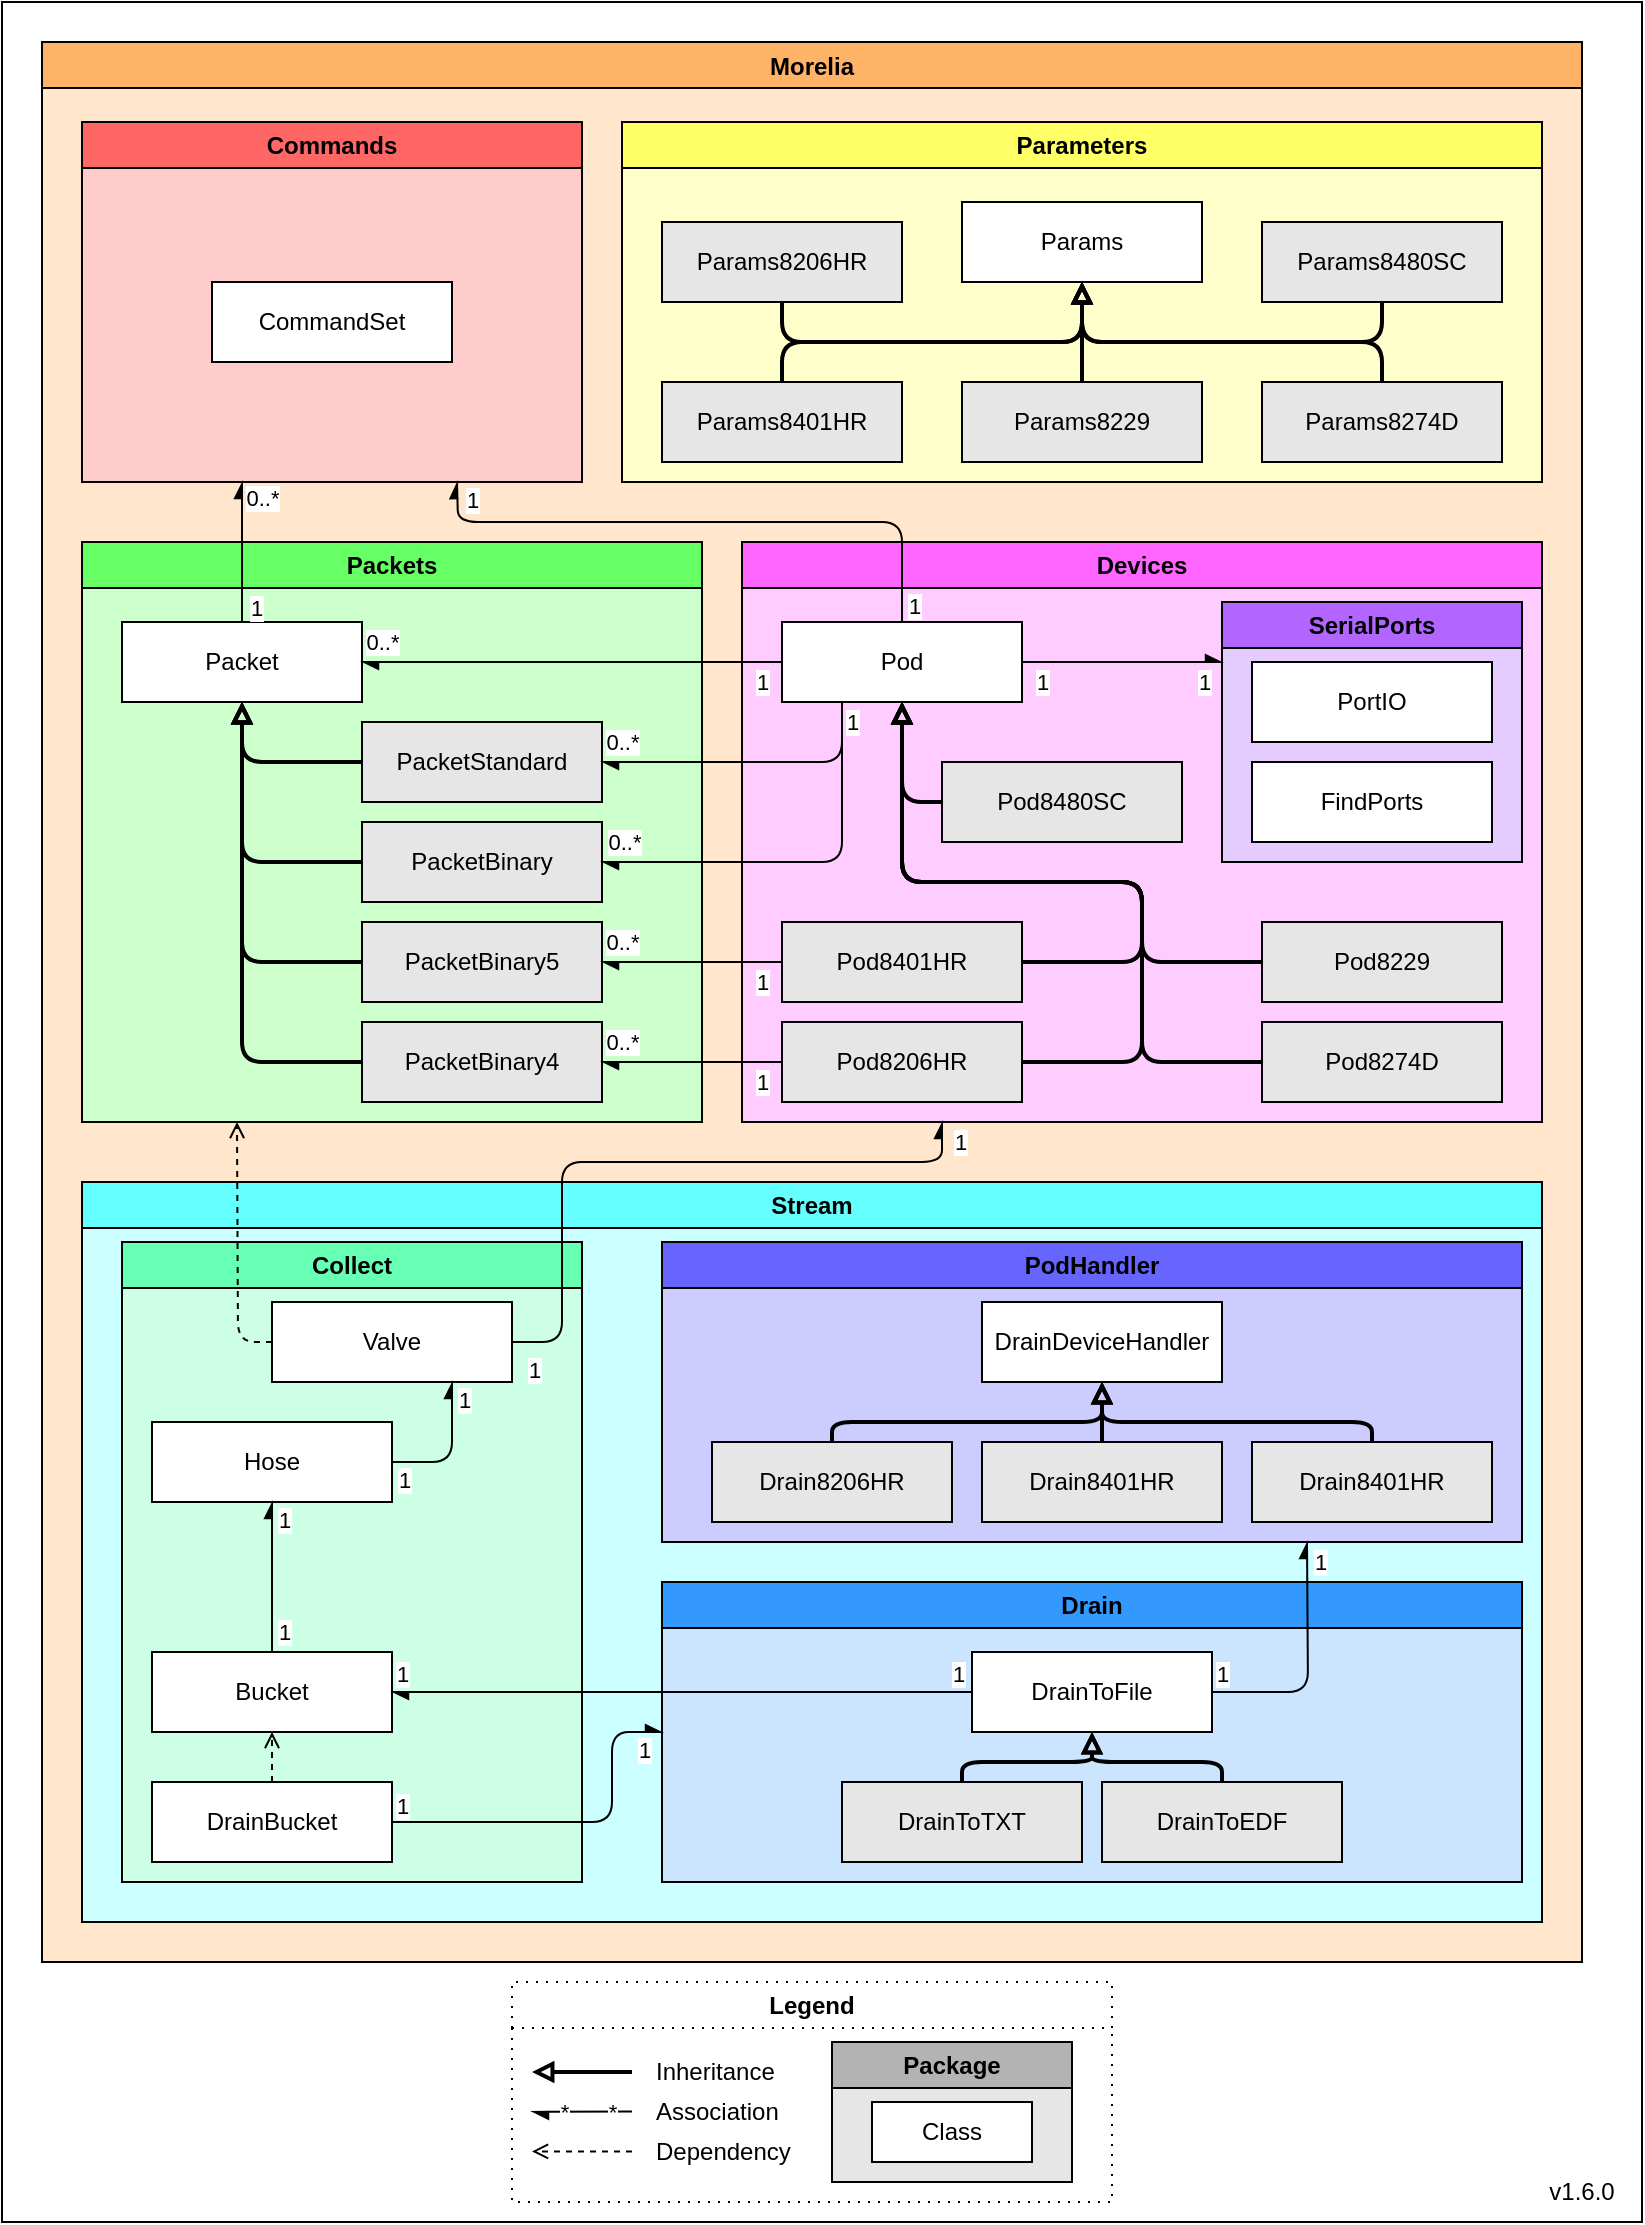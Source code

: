 <mxfile version="21.5.1" type="device">
  <diagram id="GMMU_4wCv8EB_56lTGJv" name="PodApi">
    <mxGraphModel dx="2268" dy="1927" grid="1" gridSize="10" guides="1" tooltips="1" connect="1" arrows="1" fold="1" page="1" pageScale="1" pageWidth="850" pageHeight="1100" background="none" math="0" shadow="0">
      <root>
        <mxCell id="0" />
        <mxCell id="1" parent="0" />
        <mxCell id="dpIC4NpXiSyp9hOxqpC6-1" value="" style="rounded=0;whiteSpace=wrap;html=1;" parent="1" vertex="1">
          <mxGeometry x="-830" y="-1090" width="820" height="1110" as="geometry" />
        </mxCell>
        <mxCell id="dpIC4NpXiSyp9hOxqpC6-11" value="v1.6.0" style="text;html=1;strokeColor=none;fillColor=none;align=center;verticalAlign=middle;whiteSpace=wrap;rounded=0;fontStyle=0" parent="1" vertex="1">
          <mxGeometry x="-70" y="-10" width="60" height="30" as="geometry" />
        </mxCell>
        <mxCell id="dpIC4NpXiSyp9hOxqpC6-12" value="Morelia" style="swimlane;startSize=23;fillColor=#FFB366;gradientColor=none;swimlaneFillColor=#FFE6CC;" parent="1" vertex="1">
          <mxGeometry x="-810" y="-1070" width="770" height="960" as="geometry" />
        </mxCell>
        <mxCell id="dpIC4NpXiSyp9hOxqpC6-13" value="Parameters" style="swimlane;whiteSpace=wrap;html=1;fillColor=#FFFF66;gradientColor=none;swimlaneFillColor=#FFFFCC;" parent="dpIC4NpXiSyp9hOxqpC6-12" vertex="1">
          <mxGeometry x="290" y="40" width="460" height="180" as="geometry" />
        </mxCell>
        <mxCell id="dpIC4NpXiSyp9hOxqpC6-14" value="&lt;span&gt;Params8206HR&lt;/span&gt;" style="rounded=0;whiteSpace=wrap;html=1;fontStyle=0;fillColor=#E6E6E6;" parent="dpIC4NpXiSyp9hOxqpC6-13" vertex="1">
          <mxGeometry x="20" y="50" width="120" height="40" as="geometry" />
        </mxCell>
        <mxCell id="dpIC4NpXiSyp9hOxqpC6-15" value="Params8401HR" style="rounded=0;whiteSpace=wrap;html=1;fontStyle=0;fillColor=#E6E6E6;" parent="dpIC4NpXiSyp9hOxqpC6-13" vertex="1">
          <mxGeometry x="20" y="130" width="120" height="40" as="geometry" />
        </mxCell>
        <mxCell id="dpIC4NpXiSyp9hOxqpC6-16" value="Params8229" style="rounded=0;whiteSpace=wrap;html=1;fontStyle=0;fillColor=#E6E6E6;" parent="dpIC4NpXiSyp9hOxqpC6-13" vertex="1">
          <mxGeometry x="170" y="130" width="120" height="40" as="geometry" />
        </mxCell>
        <mxCell id="dpIC4NpXiSyp9hOxqpC6-17" value="Params8480SC" style="rounded=0;whiteSpace=wrap;html=1;fontStyle=0;fillColor=#E6E6E6;" parent="dpIC4NpXiSyp9hOxqpC6-13" vertex="1">
          <mxGeometry x="320" y="50" width="120" height="40" as="geometry" />
        </mxCell>
        <mxCell id="dpIC4NpXiSyp9hOxqpC6-18" value="Params" style="rounded=0;whiteSpace=wrap;html=1;fontStyle=0" parent="dpIC4NpXiSyp9hOxqpC6-13" vertex="1">
          <mxGeometry x="170" y="40" width="120" height="40" as="geometry" />
        </mxCell>
        <mxCell id="dpIC4NpXiSyp9hOxqpC6-19" value="" style="endArrow=block;html=1;endFill=0;strokeWidth=2;fontStyle=0;entryX=0.5;entryY=1;entryDx=0;entryDy=0;exitX=0.5;exitY=1;exitDx=0;exitDy=0;" parent="dpIC4NpXiSyp9hOxqpC6-13" source="dpIC4NpXiSyp9hOxqpC6-17" target="dpIC4NpXiSyp9hOxqpC6-18" edge="1">
          <mxGeometry width="50" height="50" relative="1" as="geometry">
            <mxPoint x="-730" y="-584.78" as="sourcePoint" />
            <mxPoint x="-784" y="-618.78" as="targetPoint" />
            <Array as="points">
              <mxPoint x="380" y="110" />
              <mxPoint x="230" y="110" />
            </Array>
          </mxGeometry>
        </mxCell>
        <mxCell id="dpIC4NpXiSyp9hOxqpC6-20" value="" style="endArrow=block;html=1;endFill=0;strokeWidth=2;fontStyle=0;exitX=0.5;exitY=1;exitDx=0;exitDy=0;" parent="dpIC4NpXiSyp9hOxqpC6-13" source="dpIC4NpXiSyp9hOxqpC6-14" edge="1">
          <mxGeometry width="50" height="50" relative="1" as="geometry">
            <mxPoint x="-130" y="-973.78" as="sourcePoint" />
            <mxPoint x="230" y="80" as="targetPoint" />
            <Array as="points">
              <mxPoint x="80" y="110" />
              <mxPoint x="230" y="110" />
            </Array>
          </mxGeometry>
        </mxCell>
        <mxCell id="dpIC4NpXiSyp9hOxqpC6-21" value="" style="endArrow=block;html=1;endFill=0;strokeWidth=2;fontStyle=0;entryX=0.5;entryY=1;entryDx=0;entryDy=0;exitX=0.5;exitY=0;exitDx=0;exitDy=0;" parent="dpIC4NpXiSyp9hOxqpC6-13" source="dpIC4NpXiSyp9hOxqpC6-15" target="dpIC4NpXiSyp9hOxqpC6-18" edge="1">
          <mxGeometry width="50" height="50" relative="1" as="geometry">
            <mxPoint x="-940" y="-518.78" as="sourcePoint" />
            <mxPoint x="170" y="80" as="targetPoint" />
            <Array as="points">
              <mxPoint x="80" y="110" />
              <mxPoint x="230" y="110" />
            </Array>
          </mxGeometry>
        </mxCell>
        <mxCell id="dpIC4NpXiSyp9hOxqpC6-22" value="" style="endArrow=block;html=1;endFill=0;strokeWidth=2;fontStyle=0" parent="dpIC4NpXiSyp9hOxqpC6-13" source="dpIC4NpXiSyp9hOxqpC6-16" target="dpIC4NpXiSyp9hOxqpC6-18" edge="1">
          <mxGeometry width="50" height="50" relative="1" as="geometry">
            <mxPoint x="-910" y="-871.78" as="sourcePoint" />
            <mxPoint x="-942" y="-855.78" as="targetPoint" />
          </mxGeometry>
        </mxCell>
        <mxCell id="ScOcH5c-sK1ieW0DZda--1" value="Params8274D" style="rounded=0;whiteSpace=wrap;html=1;fontStyle=0;fillColor=#E6E6E6;" parent="dpIC4NpXiSyp9hOxqpC6-13" vertex="1">
          <mxGeometry x="320" y="130" width="120" height="40" as="geometry" />
        </mxCell>
        <mxCell id="ScOcH5c-sK1ieW0DZda--2" value="" style="endArrow=block;html=1;endFill=0;strokeWidth=2;fontStyle=0;exitX=0.5;exitY=0;exitDx=0;exitDy=0;entryX=0.5;entryY=1;entryDx=0;entryDy=0;" parent="dpIC4NpXiSyp9hOxqpC6-13" source="ScOcH5c-sK1ieW0DZda--1" target="dpIC4NpXiSyp9hOxqpC6-18" edge="1">
          <mxGeometry width="50" height="50" relative="1" as="geometry">
            <mxPoint x="135" y="110" as="sourcePoint" />
            <mxPoint x="180" y="90" as="targetPoint" />
            <Array as="points">
              <mxPoint x="380" y="110" />
              <mxPoint x="230" y="110" />
            </Array>
          </mxGeometry>
        </mxCell>
        <mxCell id="dpIC4NpXiSyp9hOxqpC6-23" value="Commands" style="swimlane;whiteSpace=wrap;html=1;fillColor=#FF6666;swimlaneLine=1;swimlaneFillColor=#FFCCCC;" parent="dpIC4NpXiSyp9hOxqpC6-12" vertex="1">
          <mxGeometry x="20" y="40" width="250" height="180" as="geometry" />
        </mxCell>
        <mxCell id="dpIC4NpXiSyp9hOxqpC6-24" value="CommandSet" style="rounded=0;whiteSpace=wrap;html=1;fontStyle=0" parent="dpIC4NpXiSyp9hOxqpC6-23" vertex="1">
          <mxGeometry x="65" y="80" width="120" height="40" as="geometry" />
        </mxCell>
        <mxCell id="dpIC4NpXiSyp9hOxqpC6-25" value="Packets" style="swimlane;whiteSpace=wrap;html=1;fillColor=#66FF66;swimlaneFillColor=#CCFFCC;" parent="dpIC4NpXiSyp9hOxqpC6-12" vertex="1">
          <mxGeometry x="20" y="250.0" width="310" height="290" as="geometry">
            <mxRectangle x="20" y="250" width="90" height="30" as="alternateBounds" />
          </mxGeometry>
        </mxCell>
        <mxCell id="dpIC4NpXiSyp9hOxqpC6-26" value="Packet" style="rounded=0;whiteSpace=wrap;html=1;fontStyle=0" parent="dpIC4NpXiSyp9hOxqpC6-25" vertex="1">
          <mxGeometry x="20" y="40" width="120" height="40" as="geometry" />
        </mxCell>
        <mxCell id="dpIC4NpXiSyp9hOxqpC6-27" value="&lt;span&gt;PacketStandard&lt;/span&gt;" style="rounded=0;whiteSpace=wrap;html=1;fontStyle=0;fillColor=#E6E6E6;" parent="dpIC4NpXiSyp9hOxqpC6-25" vertex="1">
          <mxGeometry x="140" y="90" width="120" height="40" as="geometry" />
        </mxCell>
        <mxCell id="dpIC4NpXiSyp9hOxqpC6-29" value="PacketBinary" style="rounded=0;whiteSpace=wrap;html=1;fontStyle=0;fillColor=#E6E6E6;" parent="dpIC4NpXiSyp9hOxqpC6-25" vertex="1">
          <mxGeometry x="140" y="140" width="120" height="40" as="geometry" />
        </mxCell>
        <mxCell id="dpIC4NpXiSyp9hOxqpC6-31" value="&lt;span&gt;PacketBinary5&lt;/span&gt;" style="rounded=0;whiteSpace=wrap;html=1;fontStyle=0;fillColor=#E6E6E6;" parent="dpIC4NpXiSyp9hOxqpC6-25" vertex="1">
          <mxGeometry x="140.0" y="190" width="120" height="40" as="geometry" />
        </mxCell>
        <mxCell id="EIE7plfL608XZSfeBqzb-5" value="" style="endArrow=block;html=1;endFill=0;strokeWidth=2;fontStyle=0;exitX=0;exitY=0.5;exitDx=0;exitDy=0;entryX=0.5;entryY=1;entryDx=0;entryDy=0;" parent="dpIC4NpXiSyp9hOxqpC6-25" source="dpIC4NpXiSyp9hOxqpC6-31" target="dpIC4NpXiSyp9hOxqpC6-26" edge="1">
          <mxGeometry width="50" height="50" relative="1" as="geometry">
            <mxPoint x="120" y="220" as="sourcePoint" />
            <mxPoint x="120" y="60" as="targetPoint" />
            <Array as="points">
              <mxPoint x="80" y="210" />
            </Array>
          </mxGeometry>
        </mxCell>
        <mxCell id="EIE7plfL608XZSfeBqzb-6" value="" style="endArrow=block;html=1;endFill=0;strokeWidth=2;fontStyle=0;exitX=0;exitY=0.5;exitDx=0;exitDy=0;" parent="dpIC4NpXiSyp9hOxqpC6-25" source="dpIC4NpXiSyp9hOxqpC6-29" target="dpIC4NpXiSyp9hOxqpC6-26" edge="1">
          <mxGeometry width="50" height="50" relative="1" as="geometry">
            <mxPoint x="140" y="210" as="sourcePoint" />
            <mxPoint x="80" y="80" as="targetPoint" />
            <Array as="points">
              <mxPoint x="80" y="160" />
            </Array>
          </mxGeometry>
        </mxCell>
        <mxCell id="EIE7plfL608XZSfeBqzb-7" value="" style="endArrow=block;html=1;endFill=0;strokeWidth=2;fontStyle=0;exitX=0;exitY=0.5;exitDx=0;exitDy=0;" parent="dpIC4NpXiSyp9hOxqpC6-25" source="dpIC4NpXiSyp9hOxqpC6-27" target="dpIC4NpXiSyp9hOxqpC6-26" edge="1">
          <mxGeometry width="50" height="50" relative="1" as="geometry">
            <mxPoint x="140" y="160" as="sourcePoint" />
            <mxPoint x="80" y="80" as="targetPoint" />
            <Array as="points">
              <mxPoint x="80" y="110" />
            </Array>
          </mxGeometry>
        </mxCell>
        <mxCell id="dpIC4NpXiSyp9hOxqpC6-35" value="Devices" style="swimlane;whiteSpace=wrap;html=1;fillColor=#FF66FF;swimlaneFillColor=#FFCCFF;" parent="dpIC4NpXiSyp9hOxqpC6-12" vertex="1">
          <mxGeometry x="350" y="250.0" width="400" height="290" as="geometry" />
        </mxCell>
        <mxCell id="dpIC4NpXiSyp9hOxqpC6-36" value="Pod" style="rounded=0;whiteSpace=wrap;html=1;fontStyle=0" parent="dpIC4NpXiSyp9hOxqpC6-35" vertex="1">
          <mxGeometry x="20" y="40.0" width="120" height="40" as="geometry" />
        </mxCell>
        <mxCell id="dpIC4NpXiSyp9hOxqpC6-37" value="&lt;span&gt;Pod8401HR&lt;/span&gt;" style="rounded=0;whiteSpace=wrap;html=1;fontStyle=0;fillColor=#E6E6E6;" parent="dpIC4NpXiSyp9hOxqpC6-35" vertex="1">
          <mxGeometry x="20.0" y="190" width="120" height="40" as="geometry" />
        </mxCell>
        <mxCell id="dpIC4NpXiSyp9hOxqpC6-39" value="Pod&lt;span&gt;8206HR&lt;/span&gt;" style="rounded=0;whiteSpace=wrap;html=1;fontStyle=0;fillColor=#E6E6E6;" parent="dpIC4NpXiSyp9hOxqpC6-35" vertex="1">
          <mxGeometry x="20" y="240.0" width="120" height="40" as="geometry" />
        </mxCell>
        <mxCell id="dpIC4NpXiSyp9hOxqpC6-41" value="Pod8229" style="rounded=0;whiteSpace=wrap;html=1;fontStyle=0;fillColor=#E6E6E6;" parent="dpIC4NpXiSyp9hOxqpC6-35" vertex="1">
          <mxGeometry x="260" y="190.0" width="120" height="40" as="geometry" />
        </mxCell>
        <mxCell id="dpIC4NpXiSyp9hOxqpC6-43" value="Pod&lt;span&gt;8480SC&lt;/span&gt;" style="rounded=0;whiteSpace=wrap;html=1;fontStyle=0;fillColor=#E6E6E6;" parent="dpIC4NpXiSyp9hOxqpC6-35" vertex="1">
          <mxGeometry x="100" y="110" width="120" height="40" as="geometry" />
        </mxCell>
        <mxCell id="ScOcH5c-sK1ieW0DZda--3" value="Pod8274D" style="rounded=0;whiteSpace=wrap;html=1;fontStyle=0;fillColor=#E6E6E6;" parent="dpIC4NpXiSyp9hOxqpC6-35" vertex="1">
          <mxGeometry x="260" y="240" width="120" height="40" as="geometry" />
        </mxCell>
        <mxCell id="dpIC4NpXiSyp9hOxqpC6-45" value="SerialPorts" style="swimlane;whiteSpace=wrap;html=1;fillColor=#B266FF;swimlaneFillColor=#E5CCFF;" parent="dpIC4NpXiSyp9hOxqpC6-35" vertex="1">
          <mxGeometry x="240" y="30" width="150" height="130" as="geometry" />
        </mxCell>
        <mxCell id="dpIC4NpXiSyp9hOxqpC6-46" value="PortIO" style="rounded=0;whiteSpace=wrap;html=1;fontStyle=0" parent="dpIC4NpXiSyp9hOxqpC6-45" vertex="1">
          <mxGeometry x="15" y="30" width="120" height="40" as="geometry" />
        </mxCell>
        <mxCell id="gT6cIqdTH9_qGM2Y8Gx--1" value="FindPorts" style="rounded=0;whiteSpace=wrap;html=1;fontStyle=0" parent="dpIC4NpXiSyp9hOxqpC6-45" vertex="1">
          <mxGeometry x="15" y="80.0" width="120" height="40" as="geometry" />
        </mxCell>
        <mxCell id="dpIC4NpXiSyp9hOxqpC6-47" value="" style="endArrow=async;html=1;endFill=1;fontStyle=0;" parent="dpIC4NpXiSyp9hOxqpC6-35" source="dpIC4NpXiSyp9hOxqpC6-36" edge="1">
          <mxGeometry width="50" height="50" relative="1" as="geometry">
            <mxPoint x="-158" y="211.72" as="sourcePoint" />
            <mxPoint x="240" y="60" as="targetPoint" />
          </mxGeometry>
        </mxCell>
        <mxCell id="dpIC4NpXiSyp9hOxqpC6-48" value="1" style="edgeLabel;html=1;align=center;verticalAlign=middle;resizable=0;points=[];fontStyle=0" parent="dpIC4NpXiSyp9hOxqpC6-47" vertex="1" connectable="0">
          <mxGeometry x="0.627" relative="1" as="geometry">
            <mxPoint x="9" y="10" as="offset" />
          </mxGeometry>
        </mxCell>
        <mxCell id="dpIC4NpXiSyp9hOxqpC6-49" value="1" style="edgeLabel;html=1;align=center;verticalAlign=middle;resizable=0;points=[];fontStyle=0" parent="dpIC4NpXiSyp9hOxqpC6-47" vertex="1" connectable="0">
          <mxGeometry x="-0.706" relative="1" as="geometry">
            <mxPoint x="-5" y="10" as="offset" />
          </mxGeometry>
        </mxCell>
        <mxCell id="ScOcH5c-sK1ieW0DZda--11" value="" style="endArrow=none;html=1;endFill=0;strokeWidth=2;fontStyle=0;rounded=1;entryX=1;entryY=0.5;entryDx=0;entryDy=0;startArrow=block;startFill=0;exitX=0.5;exitY=1;exitDx=0;exitDy=0;" parent="dpIC4NpXiSyp9hOxqpC6-35" source="dpIC4NpXiSyp9hOxqpC6-36" target="dpIC4NpXiSyp9hOxqpC6-39" edge="1">
          <mxGeometry width="50" height="50" relative="1" as="geometry">
            <mxPoint x="80" y="130" as="sourcePoint" />
            <mxPoint x="200" y="260" as="targetPoint" />
            <Array as="points">
              <mxPoint x="80" y="170" />
              <mxPoint x="200" y="170" />
              <mxPoint x="200" y="260" />
            </Array>
          </mxGeometry>
        </mxCell>
        <mxCell id="EIE7plfL608XZSfeBqzb-1" value="" style="endArrow=block;html=1;endFill=0;strokeWidth=2;fontStyle=0;exitX=0;exitY=0.5;exitDx=0;exitDy=0;entryX=0.5;entryY=1;entryDx=0;entryDy=0;" parent="dpIC4NpXiSyp9hOxqpC6-35" source="dpIC4NpXiSyp9hOxqpC6-43" target="dpIC4NpXiSyp9hOxqpC6-36" edge="1">
          <mxGeometry width="50" height="50" relative="1" as="geometry">
            <mxPoint x="-240" y="250" as="sourcePoint" />
            <mxPoint x="-240" y="90" as="targetPoint" />
            <Array as="points">
              <mxPoint x="80" y="130" />
            </Array>
          </mxGeometry>
        </mxCell>
        <mxCell id="EIE7plfL608XZSfeBqzb-2" value="" style="endArrow=block;html=1;endFill=0;strokeWidth=2;fontStyle=0;entryX=0.5;entryY=1;entryDx=0;entryDy=0;" parent="dpIC4NpXiSyp9hOxqpC6-35" target="dpIC4NpXiSyp9hOxqpC6-36" edge="1">
          <mxGeometry width="50" height="50" relative="1" as="geometry">
            <mxPoint x="140" y="210" as="sourcePoint" />
            <mxPoint x="90" y="90" as="targetPoint" />
            <Array as="points">
              <mxPoint x="200" y="210" />
              <mxPoint x="200" y="170" />
              <mxPoint x="80" y="170" />
            </Array>
          </mxGeometry>
        </mxCell>
        <mxCell id="EIE7plfL608XZSfeBqzb-3" value="" style="endArrow=block;html=1;endFill=0;strokeWidth=2;fontStyle=0;exitX=0;exitY=0.5;exitDx=0;exitDy=0;" parent="dpIC4NpXiSyp9hOxqpC6-35" source="dpIC4NpXiSyp9hOxqpC6-41" target="dpIC4NpXiSyp9hOxqpC6-36" edge="1">
          <mxGeometry width="50" height="50" relative="1" as="geometry">
            <mxPoint x="140" y="210" as="sourcePoint" />
            <mxPoint x="80" y="80" as="targetPoint" />
            <Array as="points">
              <mxPoint x="200" y="210" />
              <mxPoint x="200" y="170" />
              <mxPoint x="80" y="170" />
            </Array>
          </mxGeometry>
        </mxCell>
        <mxCell id="EIE7plfL608XZSfeBqzb-4" value="" style="endArrow=block;html=1;endFill=0;strokeWidth=2;fontStyle=0;exitX=0;exitY=0.5;exitDx=0;exitDy=0;" parent="dpIC4NpXiSyp9hOxqpC6-35" source="ScOcH5c-sK1ieW0DZda--3" target="dpIC4NpXiSyp9hOxqpC6-36" edge="1">
          <mxGeometry width="50" height="50" relative="1" as="geometry">
            <mxPoint x="260" y="200" as="sourcePoint" />
            <mxPoint x="80" y="80" as="targetPoint" />
            <Array as="points">
              <mxPoint x="200" y="260" />
              <mxPoint x="200" y="170" />
              <mxPoint x="80" y="170" />
            </Array>
          </mxGeometry>
        </mxCell>
        <mxCell id="dpIC4NpXiSyp9hOxqpC6-50" value="" style="endArrow=async;html=1;endFill=1;fontStyle=0;entryX=0.75;entryY=1;entryDx=0;entryDy=0;" parent="dpIC4NpXiSyp9hOxqpC6-12" source="dpIC4NpXiSyp9hOxqpC6-36" target="dpIC4NpXiSyp9hOxqpC6-23" edge="1">
          <mxGeometry width="50" height="50" relative="1" as="geometry">
            <mxPoint x="1312" y="248.72" as="sourcePoint" />
            <mxPoint x="270" y="200" as="targetPoint" />
            <Array as="points">
              <mxPoint x="430" y="240" />
              <mxPoint x="208" y="240" />
            </Array>
          </mxGeometry>
        </mxCell>
        <mxCell id="dpIC4NpXiSyp9hOxqpC6-51" value="1" style="edgeLabel;html=1;align=center;verticalAlign=middle;resizable=0;points=[];fontStyle=0" parent="dpIC4NpXiSyp9hOxqpC6-50" vertex="1" connectable="0">
          <mxGeometry x="0.627" relative="1" as="geometry">
            <mxPoint x="-28" y="-11" as="offset" />
          </mxGeometry>
        </mxCell>
        <mxCell id="dpIC4NpXiSyp9hOxqpC6-52" value="1" style="edgeLabel;html=1;align=center;verticalAlign=middle;resizable=0;points=[];fontStyle=0" parent="dpIC4NpXiSyp9hOxqpC6-50" vertex="1" connectable="0">
          <mxGeometry x="-0.706" relative="1" as="geometry">
            <mxPoint x="6" y="35" as="offset" />
          </mxGeometry>
        </mxCell>
        <mxCell id="dpIC4NpXiSyp9hOxqpC6-53" value="" style="endArrow=async;html=1;endFill=1;fontStyle=4" parent="dpIC4NpXiSyp9hOxqpC6-12" source="dpIC4NpXiSyp9hOxqpC6-36" target="dpIC4NpXiSyp9hOxqpC6-26" edge="1">
          <mxGeometry width="50" height="50" relative="1" as="geometry">
            <mxPoint x="921" y="284.22" as="sourcePoint" />
            <mxPoint x="827" y="377.22" as="targetPoint" />
          </mxGeometry>
        </mxCell>
        <mxCell id="dpIC4NpXiSyp9hOxqpC6-54" value="0..*" style="edgeLabel;html=1;align=center;verticalAlign=middle;resizable=0;points=[];fontStyle=0" parent="dpIC4NpXiSyp9hOxqpC6-53" vertex="1" connectable="0">
          <mxGeometry x="0.627" relative="1" as="geometry">
            <mxPoint x="-29" y="-10" as="offset" />
          </mxGeometry>
        </mxCell>
        <mxCell id="dpIC4NpXiSyp9hOxqpC6-55" value="1" style="edgeLabel;html=1;align=center;verticalAlign=middle;resizable=0;points=[];fontStyle=0" parent="dpIC4NpXiSyp9hOxqpC6-53" vertex="1" connectable="0">
          <mxGeometry x="-0.706" relative="1" as="geometry">
            <mxPoint x="21" y="10" as="offset" />
          </mxGeometry>
        </mxCell>
        <mxCell id="dpIC4NpXiSyp9hOxqpC6-56" value="" style="endArrow=async;html=1;endFill=1;fontStyle=0;entryX=1;entryY=0.5;entryDx=0;entryDy=0;exitX=0.25;exitY=1;exitDx=0;exitDy=0;" parent="dpIC4NpXiSyp9hOxqpC6-12" source="dpIC4NpXiSyp9hOxqpC6-36" target="dpIC4NpXiSyp9hOxqpC6-27" edge="1">
          <mxGeometry width="50" height="50" relative="1" as="geometry">
            <mxPoint x="83" y="494.22" as="sourcePoint" />
            <mxPoint x="-206" y="701.22" as="targetPoint" />
            <Array as="points">
              <mxPoint x="400" y="360" />
            </Array>
          </mxGeometry>
        </mxCell>
        <mxCell id="dpIC4NpXiSyp9hOxqpC6-57" value="0..*" style="edgeLabel;html=1;align=center;verticalAlign=middle;resizable=0;points=[];fontStyle=0" parent="dpIC4NpXiSyp9hOxqpC6-56" vertex="1" connectable="0">
          <mxGeometry x="0.627" relative="1" as="geometry">
            <mxPoint x="-18" y="-10" as="offset" />
          </mxGeometry>
        </mxCell>
        <mxCell id="dpIC4NpXiSyp9hOxqpC6-59" value="" style="endArrow=async;html=1;endFill=1;fontStyle=0;entryX=1;entryY=0.5;entryDx=0;entryDy=0;exitX=0.25;exitY=1;exitDx=0;exitDy=0;" parent="dpIC4NpXiSyp9hOxqpC6-12" source="dpIC4NpXiSyp9hOxqpC6-36" target="dpIC4NpXiSyp9hOxqpC6-29" edge="1">
          <mxGeometry width="50" height="50" relative="1" as="geometry">
            <mxPoint x="83" y="494.22" as="sourcePoint" />
            <mxPoint x="-206" y="701.22" as="targetPoint" />
            <Array as="points">
              <mxPoint x="400" y="410" />
            </Array>
          </mxGeometry>
        </mxCell>
        <mxCell id="dpIC4NpXiSyp9hOxqpC6-60" value="0..*" style="edgeLabel;html=1;align=center;verticalAlign=middle;resizable=0;points=[];fontStyle=0" parent="dpIC4NpXiSyp9hOxqpC6-59" vertex="1" connectable="0">
          <mxGeometry x="0.627" relative="1" as="geometry">
            <mxPoint x="-27" y="-10" as="offset" />
          </mxGeometry>
        </mxCell>
        <mxCell id="dpIC4NpXiSyp9hOxqpC6-61" value="1" style="edgeLabel;html=1;align=center;verticalAlign=middle;resizable=0;points=[];fontStyle=0" parent="dpIC4NpXiSyp9hOxqpC6-59" vertex="1" connectable="0">
          <mxGeometry x="-0.706" relative="1" as="geometry">
            <mxPoint x="5" y="-20" as="offset" />
          </mxGeometry>
        </mxCell>
        <mxCell id="dpIC4NpXiSyp9hOxqpC6-65" value="" style="endArrow=async;html=1;endFill=1;fontStyle=0" parent="dpIC4NpXiSyp9hOxqpC6-12" source="dpIC4NpXiSyp9hOxqpC6-37" target="dpIC4NpXiSyp9hOxqpC6-31" edge="1">
          <mxGeometry width="50" height="50" relative="1" as="geometry">
            <mxPoint x="477" y="255.22" as="sourcePoint" />
            <mxPoint x="-363" y="499.22" as="targetPoint" />
          </mxGeometry>
        </mxCell>
        <mxCell id="dpIC4NpXiSyp9hOxqpC6-66" value="0..*" style="edgeLabel;html=1;align=center;verticalAlign=middle;resizable=0;points=[];fontStyle=0" parent="dpIC4NpXiSyp9hOxqpC6-65" vertex="1" connectable="0">
          <mxGeometry x="0.627" relative="1" as="geometry">
            <mxPoint x="-7" y="-10" as="offset" />
          </mxGeometry>
        </mxCell>
        <mxCell id="dpIC4NpXiSyp9hOxqpC6-67" value="1" style="edgeLabel;html=1;align=center;verticalAlign=middle;resizable=0;points=[];fontStyle=0" parent="dpIC4NpXiSyp9hOxqpC6-65" vertex="1" connectable="0">
          <mxGeometry x="-0.706" relative="1" as="geometry">
            <mxPoint x="3" y="10" as="offset" />
          </mxGeometry>
        </mxCell>
        <mxCell id="dpIC4NpXiSyp9hOxqpC6-68" value="" style="endArrow=async;html=1;endFill=1;fontStyle=0;" parent="dpIC4NpXiSyp9hOxqpC6-12" source="dpIC4NpXiSyp9hOxqpC6-26" edge="1">
          <mxGeometry width="50" height="50" relative="1" as="geometry">
            <mxPoint x="462.29" y="228.22" as="sourcePoint" />
            <mxPoint x="100" y="220" as="targetPoint" />
            <Array as="points">
              <mxPoint x="100" y="240" />
            </Array>
          </mxGeometry>
        </mxCell>
        <mxCell id="dpIC4NpXiSyp9hOxqpC6-69" value="0..*" style="edgeLabel;html=1;align=center;verticalAlign=middle;resizable=0;points=[];fontStyle=0" parent="dpIC4NpXiSyp9hOxqpC6-68" vertex="1" connectable="0">
          <mxGeometry x="0.627" relative="1" as="geometry">
            <mxPoint x="10" y="-5" as="offset" />
          </mxGeometry>
        </mxCell>
        <mxCell id="dpIC4NpXiSyp9hOxqpC6-70" value="1" style="edgeLabel;html=1;align=center;verticalAlign=middle;resizable=0;points=[];fontStyle=0" parent="dpIC4NpXiSyp9hOxqpC6-68" vertex="1" connectable="0">
          <mxGeometry x="-0.706" relative="1" as="geometry">
            <mxPoint x="7" y="3" as="offset" />
          </mxGeometry>
        </mxCell>
        <mxCell id="Xdp1rwaJ2QaR-AJrh6Fw-1" value="Stream" style="swimlane;whiteSpace=wrap;html=1;fillColor=#66FFFF;swimlaneFillColor=#CCFFFF;" parent="dpIC4NpXiSyp9hOxqpC6-12" vertex="1">
          <mxGeometry x="20" y="570" width="730" height="370" as="geometry" />
        </mxCell>
        <mxCell id="OPapY8L2ZR5VlnTKOnnk-94" value="Collect" style="swimlane;whiteSpace=wrap;html=1;fillColor=#66FFB3;swimlaneLine=1;swimlaneFillColor=#CCFFE6;" parent="Xdp1rwaJ2QaR-AJrh6Fw-1" vertex="1">
          <mxGeometry x="20" y="30" width="230" height="320" as="geometry" />
        </mxCell>
        <mxCell id="OPapY8L2ZR5VlnTKOnnk-95" value="Bucket" style="rounded=0;whiteSpace=wrap;html=1;fontStyle=0;fillColor=#FFFFFF;" parent="OPapY8L2ZR5VlnTKOnnk-94" vertex="1">
          <mxGeometry x="15" y="205" width="120" height="40" as="geometry" />
        </mxCell>
        <mxCell id="OPapY8L2ZR5VlnTKOnnk-96" value="Hose" style="rounded=0;whiteSpace=wrap;html=1;fontStyle=0;fillColor=#FFFFFF;" parent="OPapY8L2ZR5VlnTKOnnk-94" vertex="1">
          <mxGeometry x="15" y="90" width="120" height="40" as="geometry" />
        </mxCell>
        <mxCell id="OPapY8L2ZR5VlnTKOnnk-98" value="Valve" style="rounded=0;whiteSpace=wrap;html=1;fontStyle=0" parent="OPapY8L2ZR5VlnTKOnnk-94" vertex="1">
          <mxGeometry x="75" y="30" width="120" height="40" as="geometry" />
        </mxCell>
        <mxCell id="OPapY8L2ZR5VlnTKOnnk-111" value="" style="endArrow=async;html=1;endFill=1;fontStyle=0;exitX=1;exitY=0.5;exitDx=0;exitDy=0;entryX=0.75;entryY=1;entryDx=0;entryDy=0;" parent="OPapY8L2ZR5VlnTKOnnk-94" source="OPapY8L2ZR5VlnTKOnnk-96" target="OPapY8L2ZR5VlnTKOnnk-98" edge="1">
          <mxGeometry width="50" height="50" relative="1" as="geometry">
            <mxPoint x="170" y="150" as="sourcePoint" />
            <mxPoint x="140" y="150" as="targetPoint" />
            <Array as="points">
              <mxPoint x="165" y="110" />
            </Array>
          </mxGeometry>
        </mxCell>
        <mxCell id="OPapY8L2ZR5VlnTKOnnk-112" value="1" style="edgeLabel;html=1;align=center;verticalAlign=middle;resizable=0;points=[];fontStyle=0" parent="OPapY8L2ZR5VlnTKOnnk-111" vertex="1" connectable="0">
          <mxGeometry x="0.627" relative="1" as="geometry">
            <mxPoint x="6" y="-4" as="offset" />
          </mxGeometry>
        </mxCell>
        <mxCell id="OPapY8L2ZR5VlnTKOnnk-113" value="1" style="edgeLabel;html=1;align=center;verticalAlign=middle;resizable=0;points=[];fontStyle=0" parent="OPapY8L2ZR5VlnTKOnnk-111" vertex="1" connectable="0">
          <mxGeometry x="-0.706" relative="1" as="geometry">
            <mxPoint x="-5" y="9" as="offset" />
          </mxGeometry>
        </mxCell>
        <mxCell id="OPapY8L2ZR5VlnTKOnnk-97" value="DrainBucket" style="rounded=0;whiteSpace=wrap;html=1;fontStyle=0" parent="OPapY8L2ZR5VlnTKOnnk-94" vertex="1">
          <mxGeometry x="15" y="270" width="120" height="40" as="geometry" />
        </mxCell>
        <mxCell id="Xdp1rwaJ2QaR-AJrh6Fw-11" value="" style="endArrow=open;html=1;endFill=0;dashed=1;fontStyle=0" parent="OPapY8L2ZR5VlnTKOnnk-94" source="OPapY8L2ZR5VlnTKOnnk-97" target="OPapY8L2ZR5VlnTKOnnk-95" edge="1">
          <mxGeometry width="50" height="50" relative="1" as="geometry">
            <mxPoint x="265" y="399.71" as="sourcePoint" />
            <mxPoint x="215" y="399.71" as="targetPoint" />
          </mxGeometry>
        </mxCell>
        <mxCell id="ScOcH5c-sK1ieW0DZda--25" value="" style="endArrow=async;html=1;endFill=1;fontStyle=0;exitX=0.5;exitY=0;exitDx=0;exitDy=0;entryX=0.5;entryY=1;entryDx=0;entryDy=0;" parent="OPapY8L2ZR5VlnTKOnnk-94" source="OPapY8L2ZR5VlnTKOnnk-95" target="OPapY8L2ZR5VlnTKOnnk-96" edge="1">
          <mxGeometry width="50" height="50" relative="1" as="geometry">
            <mxPoint x="90" y="130" as="sourcePoint" />
            <mxPoint x="90" y="85" as="targetPoint" />
          </mxGeometry>
        </mxCell>
        <mxCell id="ScOcH5c-sK1ieW0DZda--26" value="1" style="edgeLabel;html=1;align=center;verticalAlign=middle;resizable=0;points=[];fontStyle=0" parent="ScOcH5c-sK1ieW0DZda--25" vertex="1" connectable="0">
          <mxGeometry x="0.627" relative="1" as="geometry">
            <mxPoint x="6" y="-5" as="offset" />
          </mxGeometry>
        </mxCell>
        <mxCell id="ScOcH5c-sK1ieW0DZda--27" value="1" style="edgeLabel;html=1;align=center;verticalAlign=middle;resizable=0;points=[];fontStyle=0" parent="ScOcH5c-sK1ieW0DZda--25" vertex="1" connectable="0">
          <mxGeometry x="-0.706" relative="1" as="geometry">
            <mxPoint x="6" y="1" as="offset" />
          </mxGeometry>
        </mxCell>
        <mxCell id="OPapY8L2ZR5VlnTKOnnk-86" value="Drain" style="swimlane;whiteSpace=wrap;html=1;fillColor=#3399FF;swimlaneLine=1;swimlaneFillColor=#CCE5FF;" parent="Xdp1rwaJ2QaR-AJrh6Fw-1" vertex="1">
          <mxGeometry x="290" y="200" width="430" height="150" as="geometry" />
        </mxCell>
        <mxCell id="OPapY8L2ZR5VlnTKOnnk-88" value="DrainToFile" style="rounded=0;whiteSpace=wrap;html=1;fontStyle=0;fillColor=#FFFFFF;" parent="OPapY8L2ZR5VlnTKOnnk-86" vertex="1">
          <mxGeometry x="155" y="35" width="120" height="40" as="geometry" />
        </mxCell>
        <mxCell id="OPapY8L2ZR5VlnTKOnnk-91" value="DrainToTXT" style="rounded=0;whiteSpace=wrap;html=1;fontStyle=0;fillColor=#E6E6E6;" parent="OPapY8L2ZR5VlnTKOnnk-86" vertex="1">
          <mxGeometry x="90" y="100" width="120" height="40" as="geometry" />
        </mxCell>
        <mxCell id="OPapY8L2ZR5VlnTKOnnk-92" value="" style="endArrow=block;html=1;endFill=0;strokeWidth=2;fontStyle=0;exitX=0.5;exitY=0;exitDx=0;exitDy=0;" parent="OPapY8L2ZR5VlnTKOnnk-86" source="OPapY8L2ZR5VlnTKOnnk-91" target="OPapY8L2ZR5VlnTKOnnk-88" edge="1">
          <mxGeometry width="50" height="50" relative="1" as="geometry">
            <mxPoint x="515" y="208" as="sourcePoint" />
            <mxPoint x="485" y="212" as="targetPoint" />
            <Array as="points">
              <mxPoint x="150" y="90" />
              <mxPoint x="215" y="90" />
            </Array>
          </mxGeometry>
        </mxCell>
        <mxCell id="OPapY8L2ZR5VlnTKOnnk-87" value="DrainToEDF" style="rounded=0;whiteSpace=wrap;html=1;fontStyle=0;fillColor=#E6E6E6;" parent="OPapY8L2ZR5VlnTKOnnk-86" vertex="1">
          <mxGeometry x="220" y="100" width="120" height="40" as="geometry" />
        </mxCell>
        <mxCell id="OPapY8L2ZR5VlnTKOnnk-93" value="" style="endArrow=block;html=1;endFill=0;strokeWidth=2;fontStyle=0;exitX=0.5;exitY=0;exitDx=0;exitDy=0;" parent="OPapY8L2ZR5VlnTKOnnk-86" source="OPapY8L2ZR5VlnTKOnnk-87" target="OPapY8L2ZR5VlnTKOnnk-88" edge="1">
          <mxGeometry width="50" height="50" relative="1" as="geometry">
            <mxPoint x="180" y="120" as="sourcePoint" />
            <mxPoint x="215" y="80" as="targetPoint" />
            <Array as="points">
              <mxPoint x="280" y="90" />
              <mxPoint x="215" y="90" />
            </Array>
          </mxGeometry>
        </mxCell>
        <mxCell id="OPapY8L2ZR5VlnTKOnnk-102" value="" style="endArrow=async;html=1;endFill=1;fontStyle=0;entryX=0;entryY=0.5;entryDx=0;entryDy=0;" parent="Xdp1rwaJ2QaR-AJrh6Fw-1" source="OPapY8L2ZR5VlnTKOnnk-97" target="OPapY8L2ZR5VlnTKOnnk-86" edge="1">
          <mxGeometry width="50" height="50" relative="1" as="geometry">
            <mxPoint x="530" y="105" as="sourcePoint" />
            <mxPoint x="290" y="330" as="targetPoint" />
            <Array as="points">
              <mxPoint x="265" y="320" />
              <mxPoint x="265" y="275" />
            </Array>
          </mxGeometry>
        </mxCell>
        <mxCell id="OPapY8L2ZR5VlnTKOnnk-103" value="1" style="edgeLabel;html=1;align=center;verticalAlign=middle;resizable=0;points=[];fontStyle=0" parent="OPapY8L2ZR5VlnTKOnnk-102" vertex="1" connectable="0">
          <mxGeometry x="0.627" relative="1" as="geometry">
            <mxPoint x="16" as="offset" />
          </mxGeometry>
        </mxCell>
        <mxCell id="OPapY8L2ZR5VlnTKOnnk-104" value="1" style="edgeLabel;html=1;align=center;verticalAlign=middle;resizable=0;points=[];fontStyle=0" parent="OPapY8L2ZR5VlnTKOnnk-102" vertex="1" connectable="0">
          <mxGeometry x="-0.706" relative="1" as="geometry">
            <mxPoint x="-22" y="-8" as="offset" />
          </mxGeometry>
        </mxCell>
        <mxCell id="Xdp1rwaJ2QaR-AJrh6Fw-8" value="" style="endArrow=async;html=1;endFill=1;fontStyle=0;" parent="Xdp1rwaJ2QaR-AJrh6Fw-1" source="OPapY8L2ZR5VlnTKOnnk-88" target="OPapY8L2ZR5VlnTKOnnk-95" edge="1">
          <mxGeometry width="50" height="50" relative="1" as="geometry">
            <mxPoint x="460" y="134" as="sourcePoint" />
            <mxPoint x="410" y="170" as="targetPoint" />
          </mxGeometry>
        </mxCell>
        <mxCell id="Xdp1rwaJ2QaR-AJrh6Fw-9" value="1" style="edgeLabel;html=1;align=center;verticalAlign=middle;resizable=0;points=[];fontStyle=0" parent="Xdp1rwaJ2QaR-AJrh6Fw-8" vertex="1" connectable="0">
          <mxGeometry x="0.627" relative="1" as="geometry">
            <mxPoint x="-49" y="-9" as="offset" />
          </mxGeometry>
        </mxCell>
        <mxCell id="Xdp1rwaJ2QaR-AJrh6Fw-10" value="1" style="edgeLabel;html=1;align=center;verticalAlign=middle;resizable=0;points=[];fontStyle=0" parent="Xdp1rwaJ2QaR-AJrh6Fw-8" vertex="1" connectable="0">
          <mxGeometry x="-0.706" relative="1" as="geometry">
            <mxPoint x="35" y="-9" as="offset" />
          </mxGeometry>
        </mxCell>
        <mxCell id="OPapY8L2ZR5VlnTKOnnk-1" value="PodHandler" style="swimlane;whiteSpace=wrap;html=1;fillColor=#6666FF;swimlaneFillColor=#CCCCFF;" parent="Xdp1rwaJ2QaR-AJrh6Fw-1" vertex="1">
          <mxGeometry x="290" y="30" width="430" height="150" as="geometry" />
        </mxCell>
        <mxCell id="OPapY8L2ZR5VlnTKOnnk-3" value="Drain8401HR" style="rounded=0;whiteSpace=wrap;html=1;fontStyle=0;fillColor=#E6E6E6;" parent="OPapY8L2ZR5VlnTKOnnk-1" vertex="1">
          <mxGeometry x="160" y="100" width="120" height="40" as="geometry" />
        </mxCell>
        <mxCell id="OPapY8L2ZR5VlnTKOnnk-4" value="Drain8206HR" style="rounded=0;whiteSpace=wrap;html=1;fontStyle=0;fillColor=#E6E6E6;" parent="OPapY8L2ZR5VlnTKOnnk-1" vertex="1">
          <mxGeometry x="25" y="100" width="120" height="40" as="geometry" />
        </mxCell>
        <mxCell id="OPapY8L2ZR5VlnTKOnnk-2" value="DrainDeviceHandler" style="rounded=0;whiteSpace=wrap;html=1;fontStyle=0" parent="OPapY8L2ZR5VlnTKOnnk-1" vertex="1">
          <mxGeometry x="160" y="30" width="120" height="40" as="geometry" />
        </mxCell>
        <mxCell id="OPapY8L2ZR5VlnTKOnnk-6" value="" style="endArrow=block;html=1;endFill=0;strokeWidth=2;fontStyle=0" parent="OPapY8L2ZR5VlnTKOnnk-1" source="OPapY8L2ZR5VlnTKOnnk-3" target="OPapY8L2ZR5VlnTKOnnk-2" edge="1">
          <mxGeometry width="50" height="50" relative="1" as="geometry">
            <mxPoint x="270" y="140" as="sourcePoint" />
            <mxPoint x="270" y="-6" as="targetPoint" />
          </mxGeometry>
        </mxCell>
        <mxCell id="OPapY8L2ZR5VlnTKOnnk-7" value="" style="endArrow=block;html=1;endFill=0;strokeWidth=2;fontStyle=0;entryX=0.5;entryY=1;entryDx=0;entryDy=0;exitX=0.5;exitY=0;exitDx=0;exitDy=0;" parent="OPapY8L2ZR5VlnTKOnnk-1" source="OPapY8L2ZR5VlnTKOnnk-4" target="OPapY8L2ZR5VlnTKOnnk-2" edge="1">
          <mxGeometry width="50" height="50" relative="1" as="geometry">
            <mxPoint x="235" y="70" as="sourcePoint" />
            <mxPoint x="150" y="70" as="targetPoint" />
            <Array as="points">
              <mxPoint x="85" y="90" />
              <mxPoint x="220" y="90" />
            </Array>
          </mxGeometry>
        </mxCell>
        <mxCell id="ScOcH5c-sK1ieW0DZda--23" value="Drain8401HR" style="rounded=0;whiteSpace=wrap;html=1;fontStyle=0;fillColor=#E6E6E6;" parent="OPapY8L2ZR5VlnTKOnnk-1" vertex="1">
          <mxGeometry x="295" y="100" width="120" height="40" as="geometry" />
        </mxCell>
        <mxCell id="ScOcH5c-sK1ieW0DZda--24" value="" style="endArrow=block;html=1;endFill=0;strokeWidth=2;fontStyle=0;entryX=0.5;entryY=1;entryDx=0;entryDy=0;exitX=0.5;exitY=0;exitDx=0;exitDy=0;" parent="OPapY8L2ZR5VlnTKOnnk-1" source="ScOcH5c-sK1ieW0DZda--23" target="OPapY8L2ZR5VlnTKOnnk-2" edge="1">
          <mxGeometry width="50" height="50" relative="1" as="geometry">
            <mxPoint x="135" y="100" as="sourcePoint" />
            <mxPoint x="175" y="85" as="targetPoint" />
            <Array as="points">
              <mxPoint x="355" y="90" />
              <mxPoint x="220" y="90" />
            </Array>
          </mxGeometry>
        </mxCell>
        <mxCell id="OPapY8L2ZR5VlnTKOnnk-122" value="" style="endArrow=async;html=1;endFill=1;fontStyle=0;exitX=1;exitY=0.5;exitDx=0;exitDy=0;entryX=0.75;entryY=1;entryDx=0;entryDy=0;" parent="Xdp1rwaJ2QaR-AJrh6Fw-1" source="OPapY8L2ZR5VlnTKOnnk-88" target="OPapY8L2ZR5VlnTKOnnk-1" edge="1">
          <mxGeometry width="50" height="50" relative="1" as="geometry">
            <mxPoint x="435" y="361.91" as="sourcePoint" />
            <mxPoint x="535" y="180" as="targetPoint" />
            <Array as="points">
              <mxPoint x="613" y="255" />
            </Array>
          </mxGeometry>
        </mxCell>
        <mxCell id="OPapY8L2ZR5VlnTKOnnk-123" value="1" style="edgeLabel;html=1;align=center;verticalAlign=middle;resizable=0;points=[];fontStyle=0" parent="OPapY8L2ZR5VlnTKOnnk-122" vertex="1" connectable="0">
          <mxGeometry x="0.627" relative="1" as="geometry">
            <mxPoint x="6" y="-13" as="offset" />
          </mxGeometry>
        </mxCell>
        <mxCell id="OPapY8L2ZR5VlnTKOnnk-124" value="1" style="edgeLabel;html=1;align=center;verticalAlign=middle;resizable=0;points=[];fontStyle=0" parent="OPapY8L2ZR5VlnTKOnnk-122" vertex="1" connectable="0">
          <mxGeometry x="-0.706" relative="1" as="geometry">
            <mxPoint x="-13" y="-9" as="offset" />
          </mxGeometry>
        </mxCell>
        <mxCell id="OPapY8L2ZR5VlnTKOnnk-130" value="" style="endArrow=open;html=1;endFill=0;dashed=1;fontStyle=0;exitX=0;exitY=0.5;exitDx=0;exitDy=0;entryX=0.25;entryY=1;entryDx=0;entryDy=0;" parent="dpIC4NpXiSyp9hOxqpC6-12" source="OPapY8L2ZR5VlnTKOnnk-98" target="dpIC4NpXiSyp9hOxqpC6-25" edge="1">
          <mxGeometry width="50" height="50" relative="1" as="geometry">
            <mxPoint x="260" y="1075" as="sourcePoint" />
            <mxPoint x="140" y="550" as="targetPoint" />
            <Array as="points">
              <mxPoint x="98" y="650" />
            </Array>
          </mxGeometry>
        </mxCell>
        <mxCell id="OPapY8L2ZR5VlnTKOnnk-108" value="" style="endArrow=async;html=1;endFill=1;fontStyle=0;exitX=1;exitY=0.5;exitDx=0;exitDy=0;entryX=0.25;entryY=1;entryDx=0;entryDy=0;" parent="dpIC4NpXiSyp9hOxqpC6-12" source="OPapY8L2ZR5VlnTKOnnk-98" target="dpIC4NpXiSyp9hOxqpC6-35" edge="1">
          <mxGeometry width="50" height="50" relative="1" as="geometry">
            <mxPoint x="180" y="620" as="sourcePoint" />
            <mxPoint x="390" y="610" as="targetPoint" />
            <Array as="points">
              <mxPoint x="260" y="650" />
              <mxPoint x="260" y="560" />
              <mxPoint x="450" y="560" />
            </Array>
          </mxGeometry>
        </mxCell>
        <mxCell id="OPapY8L2ZR5VlnTKOnnk-109" value="1" style="edgeLabel;html=1;align=center;verticalAlign=middle;resizable=0;points=[];fontStyle=0" parent="OPapY8L2ZR5VlnTKOnnk-108" vertex="1" connectable="0">
          <mxGeometry x="0.627" relative="1" as="geometry">
            <mxPoint x="49" y="-10" as="offset" />
          </mxGeometry>
        </mxCell>
        <mxCell id="OPapY8L2ZR5VlnTKOnnk-110" value="1" style="edgeLabel;html=1;align=center;verticalAlign=middle;resizable=0;points=[];fontStyle=0" parent="OPapY8L2ZR5VlnTKOnnk-108" vertex="1" connectable="0">
          <mxGeometry x="-0.706" relative="1" as="geometry">
            <mxPoint x="-14" y="37" as="offset" />
          </mxGeometry>
        </mxCell>
        <mxCell id="dpIC4NpXiSyp9hOxqpC6-33" value="&lt;span&gt;PacketBinary4&lt;/span&gt;" style="rounded=0;whiteSpace=wrap;html=1;fontStyle=0;fillColor=#E6E6E6;" parent="dpIC4NpXiSyp9hOxqpC6-12" vertex="1">
          <mxGeometry x="160.0" y="490.0" width="120" height="40" as="geometry" />
        </mxCell>
        <mxCell id="dpIC4NpXiSyp9hOxqpC6-34" value="" style="endArrow=block;html=1;endFill=0;strokeWidth=2;fontStyle=0" parent="dpIC4NpXiSyp9hOxqpC6-12" source="dpIC4NpXiSyp9hOxqpC6-33" target="dpIC4NpXiSyp9hOxqpC6-26" edge="1">
          <mxGeometry width="50" height="50" relative="1" as="geometry">
            <mxPoint x="-102.71" y="608.83" as="sourcePoint" />
            <mxPoint x="-181.71" y="572.83" as="targetPoint" />
            <Array as="points">
              <mxPoint x="100" y="510.0" />
            </Array>
          </mxGeometry>
        </mxCell>
        <mxCell id="EIE7plfL608XZSfeBqzb-8" value="" style="endArrow=async;html=1;endFill=1;fontStyle=0" parent="dpIC4NpXiSyp9hOxqpC6-12" source="dpIC4NpXiSyp9hOxqpC6-39" target="dpIC4NpXiSyp9hOxqpC6-33" edge="1">
          <mxGeometry width="50" height="50" relative="1" as="geometry">
            <mxPoint x="370" y="510.0" as="sourcePoint" />
            <mxPoint x="280" y="510.0" as="targetPoint" />
          </mxGeometry>
        </mxCell>
        <mxCell id="EIE7plfL608XZSfeBqzb-9" value="0..*" style="edgeLabel;html=1;align=center;verticalAlign=middle;resizable=0;points=[];fontStyle=0" parent="EIE7plfL608XZSfeBqzb-8" vertex="1" connectable="0">
          <mxGeometry x="0.627" relative="1" as="geometry">
            <mxPoint x="-7" y="-10" as="offset" />
          </mxGeometry>
        </mxCell>
        <mxCell id="EIE7plfL608XZSfeBqzb-10" value="1" style="edgeLabel;html=1;align=center;verticalAlign=middle;resizable=0;points=[];fontStyle=0" parent="EIE7plfL608XZSfeBqzb-8" vertex="1" connectable="0">
          <mxGeometry x="-0.706" relative="1" as="geometry">
            <mxPoint x="3" y="10" as="offset" />
          </mxGeometry>
        </mxCell>
        <mxCell id="HX4_XPFFhCLkKLz-Tbyd-1" value="&lt;b&gt;Legend&lt;/b&gt;" style="swimlane;whiteSpace=wrap;html=1;gradientColor=none;dashed=1;dashPattern=1 4;fontStyle=0" parent="1" vertex="1">
          <mxGeometry x="-575" y="-100" width="300" height="110" as="geometry" />
        </mxCell>
        <mxCell id="HX4_XPFFhCLkKLz-Tbyd-2" value="Inheritance" style="text;html=1;strokeColor=none;fillColor=none;align=left;verticalAlign=middle;whiteSpace=wrap;rounded=0;fontStyle=0" parent="HX4_XPFFhCLkKLz-Tbyd-1" vertex="1">
          <mxGeometry x="70" y="35" width="80" height="20" as="geometry" />
        </mxCell>
        <mxCell id="HX4_XPFFhCLkKLz-Tbyd-3" value="" style="endArrow=block;html=1;endFill=0;strokeWidth=2;fontStyle=0" parent="HX4_XPFFhCLkKLz-Tbyd-1" edge="1">
          <mxGeometry width="50" height="50" relative="1" as="geometry">
            <mxPoint x="60" y="45" as="sourcePoint" />
            <mxPoint x="10" y="45" as="targetPoint" />
          </mxGeometry>
        </mxCell>
        <mxCell id="HX4_XPFFhCLkKLz-Tbyd-4" value="Association" style="text;html=1;strokeColor=none;fillColor=none;align=left;verticalAlign=middle;whiteSpace=wrap;rounded=0;fontStyle=0" parent="HX4_XPFFhCLkKLz-Tbyd-1" vertex="1">
          <mxGeometry x="70" y="55" width="80" height="20" as="geometry" />
        </mxCell>
        <mxCell id="HX4_XPFFhCLkKLz-Tbyd-5" value="Package" style="swimlane;whiteSpace=wrap;html=1;fillColor=#B3B3B3;swimlaneFillColor=#E6E6E6;" parent="HX4_XPFFhCLkKLz-Tbyd-1" vertex="1">
          <mxGeometry x="160" y="30" width="120" height="70" as="geometry" />
        </mxCell>
        <mxCell id="HX4_XPFFhCLkKLz-Tbyd-6" value="Class" style="rounded=0;whiteSpace=wrap;html=1;" parent="HX4_XPFFhCLkKLz-Tbyd-5" vertex="1">
          <mxGeometry x="20" y="30" width="80" height="30" as="geometry" />
        </mxCell>
        <mxCell id="HX4_XPFFhCLkKLz-Tbyd-7" value="" style="endArrow=open;html=1;endFill=0;dashed=1;fontStyle=0" parent="HX4_XPFFhCLkKLz-Tbyd-1" edge="1">
          <mxGeometry width="50" height="50" relative="1" as="geometry">
            <mxPoint x="60" y="84.71" as="sourcePoint" />
            <mxPoint x="10" y="84.71" as="targetPoint" />
          </mxGeometry>
        </mxCell>
        <mxCell id="HX4_XPFFhCLkKLz-Tbyd-8" value="Dependency" style="text;html=1;strokeColor=none;fillColor=none;align=left;verticalAlign=middle;whiteSpace=wrap;rounded=0;fontStyle=0" parent="HX4_XPFFhCLkKLz-Tbyd-1" vertex="1">
          <mxGeometry x="70" y="75" width="80" height="20" as="geometry" />
        </mxCell>
        <mxCell id="HX4_XPFFhCLkKLz-Tbyd-9" value="" style="endArrow=async;html=1;endFill=1;fontStyle=0" parent="HX4_XPFFhCLkKLz-Tbyd-1" edge="1">
          <mxGeometry width="50" height="50" relative="1" as="geometry">
            <mxPoint x="60" y="64.71" as="sourcePoint" />
            <mxPoint x="10" y="64.96" as="targetPoint" />
          </mxGeometry>
        </mxCell>
        <mxCell id="HX4_XPFFhCLkKLz-Tbyd-10" value="*" style="edgeLabel;html=1;align=center;verticalAlign=middle;resizable=0;points=[];fontStyle=0" parent="HX4_XPFFhCLkKLz-Tbyd-9" vertex="1" connectable="0">
          <mxGeometry x="0.627" relative="1" as="geometry">
            <mxPoint x="6" as="offset" />
          </mxGeometry>
        </mxCell>
        <mxCell id="HX4_XPFFhCLkKLz-Tbyd-11" value="*&lt;br&gt;" style="edgeLabel;html=1;align=center;verticalAlign=middle;resizable=0;points=[];fontStyle=0" parent="HX4_XPFFhCLkKLz-Tbyd-9" vertex="1" connectable="0">
          <mxGeometry x="-0.706" relative="1" as="geometry">
            <mxPoint x="-3" as="offset" />
          </mxGeometry>
        </mxCell>
      </root>
    </mxGraphModel>
  </diagram>
</mxfile>
